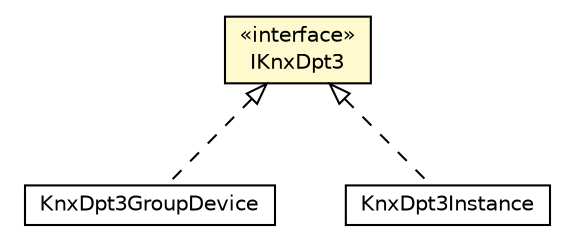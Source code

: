 #!/usr/local/bin/dot
#
# Class diagram 
# Generated by UMLGraph version R5_6-24-gf6e263 (http://www.umlgraph.org/)
#

digraph G {
	edge [fontname="Helvetica",fontsize=10,labelfontname="Helvetica",labelfontsize=10];
	node [fontname="Helvetica",fontsize=10,shape=plaintext];
	nodesep=0.25;
	ranksep=0.5;
	// org.universAAL.lddi.knx.groupdevicemodel.KnxDpt3GroupDevice
	c4620832 [label=<<table title="org.universAAL.lddi.knx.groupdevicemodel.KnxDpt3GroupDevice" border="0" cellborder="1" cellspacing="0" cellpadding="2" port="p" href="../groupdevicemodel/KnxDpt3GroupDevice.html">
		<tr><td><table border="0" cellspacing="0" cellpadding="1">
<tr><td align="center" balign="center"> KnxDpt3GroupDevice </td></tr>
		</table></td></tr>
		</table>>, URL="../groupdevicemodel/KnxDpt3GroupDevice.html", fontname="Helvetica", fontcolor="black", fontsize=10.0];
	// org.universAAL.lddi.knx.groupdevicecategory.IKnxDpt3
	c4620842 [label=<<table title="org.universAAL.lddi.knx.groupdevicecategory.IKnxDpt3" border="0" cellborder="1" cellspacing="0" cellpadding="2" port="p" bgcolor="lemonChiffon" href="./IKnxDpt3.html">
		<tr><td><table border="0" cellspacing="0" cellpadding="1">
<tr><td align="center" balign="center"> &#171;interface&#187; </td></tr>
<tr><td align="center" balign="center"> IKnxDpt3 </td></tr>
		</table></td></tr>
		</table>>, URL="./IKnxDpt3.html", fontname="Helvetica", fontcolor="black", fontsize=10.0];
	// org.universAAL.lddi.knx.driver.KnxDpt3Instance
	c4620868 [label=<<table title="org.universAAL.lddi.knx.driver.KnxDpt3Instance" border="0" cellborder="1" cellspacing="0" cellpadding="2" port="p" href="../driver/KnxDpt3Instance.html">
		<tr><td><table border="0" cellspacing="0" cellpadding="1">
<tr><td align="center" balign="center"> KnxDpt3Instance </td></tr>
		</table></td></tr>
		</table>>, URL="../driver/KnxDpt3Instance.html", fontname="Helvetica", fontcolor="black", fontsize=10.0];
	//org.universAAL.lddi.knx.groupdevicemodel.KnxDpt3GroupDevice implements org.universAAL.lddi.knx.groupdevicecategory.IKnxDpt3
	c4620842:p -> c4620832:p [dir=back,arrowtail=empty,style=dashed];
	//org.universAAL.lddi.knx.driver.KnxDpt3Instance implements org.universAAL.lddi.knx.groupdevicecategory.IKnxDpt3
	c4620842:p -> c4620868:p [dir=back,arrowtail=empty,style=dashed];
}

